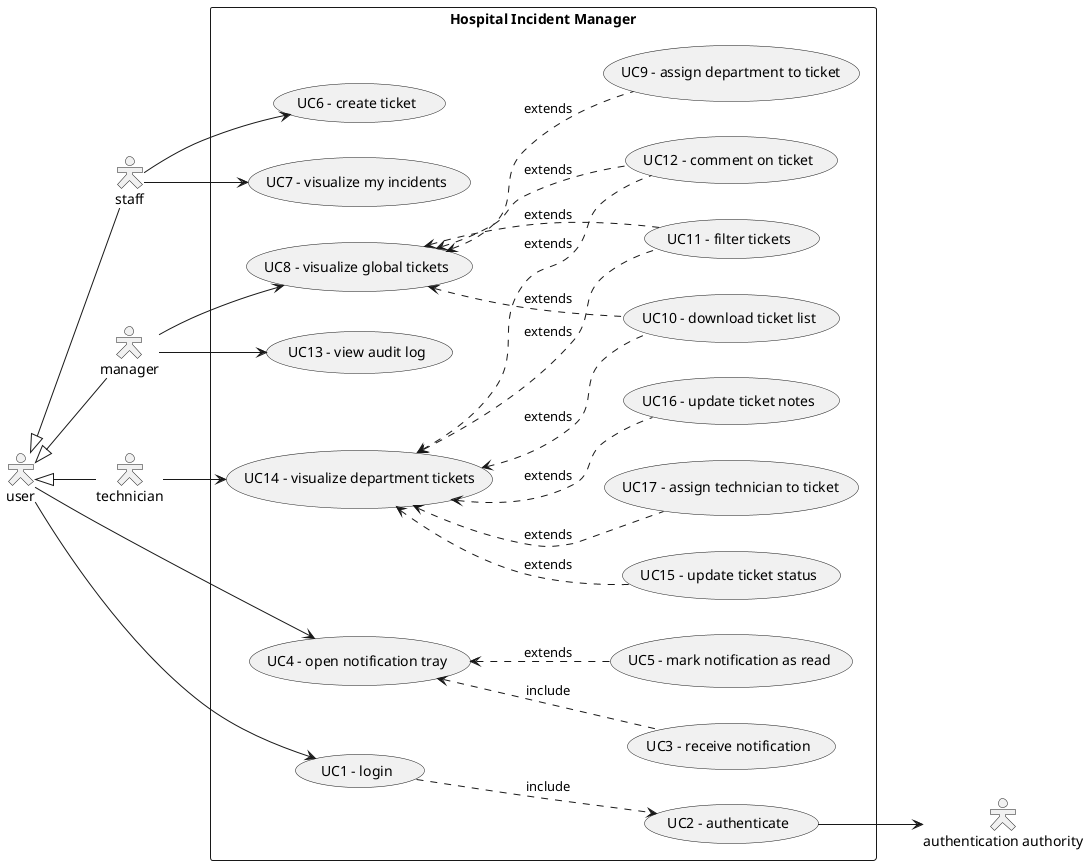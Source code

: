 @startuml
skinparam actorStyle Hollow
left to right direction

user <|-- staff
user <|-- manager
user <|-- technician

rectangle "Hospital Incident Manager"{
(UC1 - login).down.>(UC2 - authenticate):include
(UC6 - create ticket)
(UC8 - visualize global tickets)
(UC14 - visualize department tickets)
(UC11 - filter tickets).up.>(UC8 - visualize global tickets):extends
(UC11 - filter tickets).up.>(UC14 - visualize department tickets):extends
(UC10 - download ticket list).up.>(UC8 - visualize global tickets):extends
(UC10 - download ticket list).up.>(UC14 - visualize department tickets):extends
(UC12 - comment on ticket).up.>(UC8 - visualize global tickets):extends
(UC12 - comment on ticket).up.>(UC14 - visualize department tickets):extends
(UC7 - visualize my incidents)
(UC9 - assign department to ticket).up.>(UC8 - visualize global tickets):extends
(UC5 - mark notification as read).up.>(UC4 - open notification tray):extends
(UC3 - receive notification) .up.> (UC4 - open notification tray) : include
(UC13 - view audit log)
(UC16 - update ticket notes).up.>(UC14 - visualize department tickets):extends
(UC15 - update ticket status).up.>(UC14 - visualize department tickets):extends
(UC17 - assign technician to ticket).up.>(UC14 - visualize department tickets):extends
}

user --> (UC1 - login)
user --> (UC4 - open notification tray)

staff --> (UC6 - create ticket)
staff --> (UC7 - visualize my incidents)

manager --> (UC8 - visualize global tickets)
manager --> (UC13 - view audit log)

technician --> (UC14 - visualize department tickets)

(UC2 - authenticate) --> "authentication authority"

@enduml